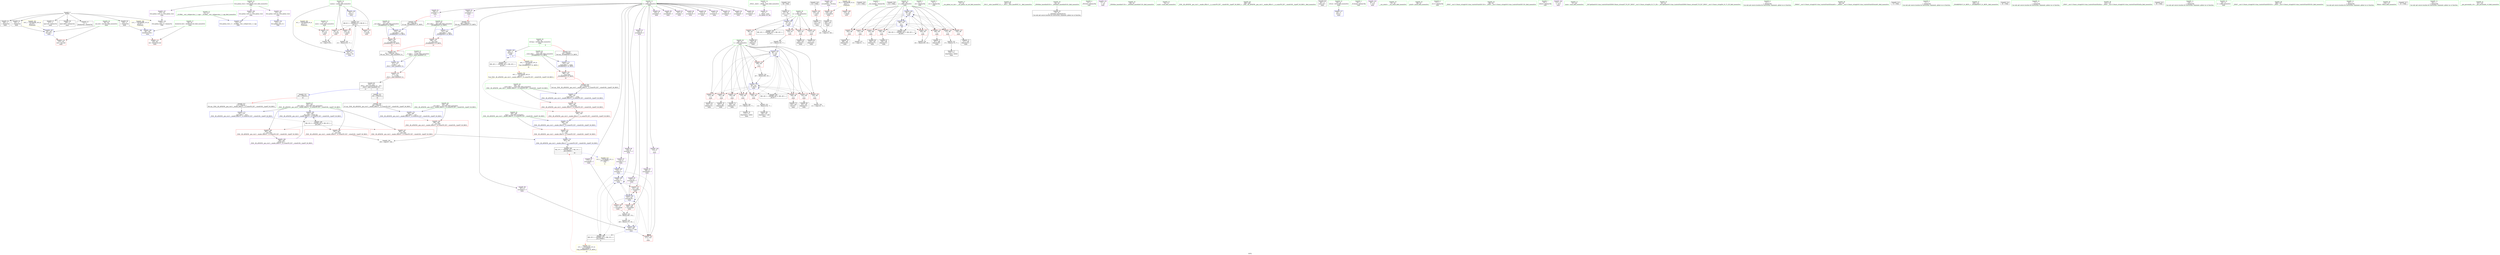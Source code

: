 digraph "SVFG" {
	label="SVFG";

	Node0x560bb37dbea0 [shape=record,color=grey,label="{NodeID: 0\nNullPtr}"];
	Node0x560bb37dbea0 -> Node0x560bb37f82d0[style=solid];
	Node0x560bb37dbea0 -> Node0x560bb37f83d0[style=solid];
	Node0x560bb37dbea0 -> Node0x560bb37f84a0[style=solid];
	Node0x560bb37dbea0 -> Node0x560bb37f8570[style=solid];
	Node0x560bb37dbea0 -> Node0x560bb37f8640[style=solid];
	Node0x560bb37dbea0 -> Node0x560bb37f8710[style=solid];
	Node0x560bb37dbea0 -> Node0x560bb37fe7f0[style=solid];
	Node0x560bb3812b30 [shape=record,color=yellow,style=double,label="{NodeID: 263\n6V_1 = ENCHI(MR_6V_0)\npts\{53 \}\nFun[main]}"];
	Node0x560bb3812b30 -> Node0x560bb37f7a60[style=dashed];
	Node0x560bb37ffba0 [shape=record,color=blue,label="{NodeID: 180\n282\<--306\n__first.addr\<--incdec.ptr\n_ZSt8__fill_aIPiiEN9__gnu_cxx11__enable_ifIXsr11__is_scalarIT0_EE7__valueEvE6__typeET_S6_RKS3_\n}"];
	Node0x560bb37ffba0 -> Node0x560bb380df90[style=dashed];
	Node0x560bb37f6f40 [shape=record,color=purple,label="{NodeID: 97\n177\<--8\narrayidx46\<--f\nmain\n}"];
	Node0x560bb37f6f40 -> Node0x560bb37fdb60[style=solid];
	Node0x560bb37f4f10 [shape=record,color=green,label="{NodeID: 14\n4\<--6\n_ZStL8__ioinit\<--_ZStL8__ioinit_field_insensitive\nGlob }"];
	Node0x560bb37f4f10 -> Node0x560bb37f99f0[style=solid];
	Node0x560bb37f7b30 [shape=record,color=red,label="{NodeID: 111\n79\<--54\n\<--caseno\nmain\n}"];
	Node0x560bb37f7b30 -> Node0x560bb3804800[style=solid];
	Node0x560bb37f5bf0 [shape=record,color=green,label="{NodeID: 28\n62\<--63\nn\<--n_field_insensitive\nmain\n}"];
	Node0x560bb37f5bf0 -> Node0x560bb37fc710[style=solid];
	Node0x560bb37f5bf0 -> Node0x560bb37fc7e0[style=solid];
	Node0x560bb37f5bf0 -> Node0x560bb37fc8b0[style=solid];
	Node0x560bb37f5bf0 -> Node0x560bb37fc980[style=solid];
	Node0x560bb37f5bf0 -> Node0x560bb37fea90[style=solid];
	Node0x560bb37fce60 [shape=record,color=red,label="{NodeID: 125\n163\<--66\n\<--i\nmain\n}"];
	Node0x560bb37fce60 -> Node0x560bb37f9440[style=solid];
	Node0x560bb37f6930 [shape=record,color=green,label="{NodeID: 42\n251\<--252\n__first.addr\<--__first.addr_field_insensitive\n_ZSt4fillIPiiEvT_S1_RKT0_\n}"];
	Node0x560bb37f6930 -> Node0x560bb37fdd00[style=solid];
	Node0x560bb37f6930 -> Node0x560bb37ff520[style=solid];
	Node0x560bb37fd9c0 [shape=record,color=red,label="{NodeID: 139\n159\<--158\n\<--arrayidx34\nmain\n}"];
	Node0x560bb37fd9c0 -> Node0x560bb37f9370[style=solid];
	Node0x560bb37f8570 [shape=record,color=black,label="{NodeID: 56\n193\<--3\n\<--dummyVal\nmain\n}"];
	Node0x560bb37f8570 -> Node0x560bb37ff1e0[style=solid];
	Node0x560bb38234b0 [shape=record,color=black,label="{NodeID: 319\n213 = PHI()\n}"];
	Node0x560bb3804200 [shape=record,color=grey,label="{NodeID: 236\n171 = Binary(170, 77, )\n}"];
	Node0x560bb3804200 -> Node0x560bb37f95e0[style=solid];
	Node0x560bb37fe520 [shape=record,color=red,label="{NodeID: 153\n315\<--312\n\<--__it.addr\n_ZSt12__niter_baseIPiET_S1_\n}"];
	Node0x560bb37fe520 -> Node0x560bb37f9920[style=solid];
	Node0x560bb37f9100 [shape=record,color=black,label="{NodeID: 70\n150\<--149\nconv29\<--\nmain\n}"];
	Node0x560bb37ff110 [shape=record,color=blue,label="{NodeID: 167\n58\<--191\nexn.slot\<--\nmain\n}"];
	Node0x560bb37ff110 -> Node0x560bb37f7da0[style=dashed];
	Node0x560bb37f9c60 [shape=record,color=purple,label="{NodeID: 84\n105\<--8\narrayidx6\<--f\nmain\n}"];
	Node0x560bb37f3b40 [shape=record,color=green,label="{NodeID: 1\n7\<--1\n__dso_handle\<--dummyObj\nGlob }"];
	Node0x560bb37ffc70 [shape=record,color=blue,label="{NodeID: 181\n312\<--311\n__it.addr\<--__it\n_ZSt12__niter_baseIPiET_S1_\n}"];
	Node0x560bb37ffc70 -> Node0x560bb37fe520[style=dashed];
	Node0x560bb37f7010 [shape=record,color=purple,label="{NodeID: 98\n184\<--8\narrayidx49\<--f\nmain\n}"];
	Node0x560bb37f5010 [shape=record,color=green,label="{NodeID: 15\n8\<--10\nf\<--f_field_insensitive\nGlob }"];
	Node0x560bb37f5010 -> Node0x560bb37f9ac0[style=solid];
	Node0x560bb37f5010 -> Node0x560bb37f9b90[style=solid];
	Node0x560bb37f5010 -> Node0x560bb37f9c60[style=solid];
	Node0x560bb37f5010 -> Node0x560bb37f9d30[style=solid];
	Node0x560bb37f5010 -> Node0x560bb37f9e00[style=solid];
	Node0x560bb37f5010 -> Node0x560bb37f9ed0[style=solid];
	Node0x560bb37f5010 -> Node0x560bb37f9fa0[style=solid];
	Node0x560bb37f5010 -> Node0x560bb37fa070[style=solid];
	Node0x560bb37f5010 -> Node0x560bb37fa140[style=solid];
	Node0x560bb37f5010 -> Node0x560bb37fa210[style=solid];
	Node0x560bb37f5010 -> Node0x560bb37fa2e0[style=solid];
	Node0x560bb37f5010 -> Node0x560bb37fa3b0[style=solid];
	Node0x560bb37f5010 -> Node0x560bb37fa480[style=solid];
	Node0x560bb37f5010 -> Node0x560bb37fa550[style=solid];
	Node0x560bb37f5010 -> Node0x560bb37f6e70[style=solid];
	Node0x560bb37f5010 -> Node0x560bb37f6f40[style=solid];
	Node0x560bb37f5010 -> Node0x560bb37f7010[style=solid];
	Node0x560bb37f5010 -> Node0x560bb37f70e0[style=solid];
	Node0x560bb37f5010 -> Node0x560bb37f71b0[style=solid];
	Node0x560bb38140c0 [shape=record,color=yellow,style=double,label="{NodeID: 278\n16V_1 = ENCHI(MR_16V_0)\npts\{65 \}\nFun[_ZSt8__fill_aIPiiEN9__gnu_cxx11__enable_ifIXsr11__is_scalarIT0_EE7__valueEvE6__typeET_S6_RKS3_]}"];
	Node0x560bb38140c0 -> Node0x560bb37fe450[style=dashed];
	Node0x560bb37f7c00 [shape=record,color=red,label="{NodeID: 112\n83\<--54\n\<--caseno\nmain\n}"];
	Node0x560bb37f5cc0 [shape=record,color=green,label="{NodeID: 29\n64\<--65\nref.tmp\<--ref.tmp_field_insensitive\nmain\n|{|<s1>8}}"];
	Node0x560bb37f5cc0 -> Node0x560bb37feb60[style=solid];
	Node0x560bb37f5cc0:s1 -> Node0x560bb3823bc0[style=solid,color=red];
	Node0x560bb37fcf30 [shape=record,color=red,label="{NodeID: 126\n170\<--66\n\<--i\nmain\n}"];
	Node0x560bb37fcf30 -> Node0x560bb3804200[style=solid];
	Node0x560bb37f6a00 [shape=record,color=green,label="{NodeID: 43\n253\<--254\n__last.addr\<--__last.addr_field_insensitive\n_ZSt4fillIPiiEvT_S1_RKT0_\n}"];
	Node0x560bb37f6a00 -> Node0x560bb37fddd0[style=solid];
	Node0x560bb37f6a00 -> Node0x560bb37ff5f0[style=solid];
	Node0x560bb37fda90 [shape=record,color=red,label="{NodeID: 140\n169\<--168\n\<--arrayidx40\nmain\n}"];
	Node0x560bb37fda90 -> Node0x560bb3803c00[style=solid];
	Node0x560bb37f8640 [shape=record,color=black,label="{NodeID: 57\n227\<--3\nlpad.val\<--dummyVal\nmain\n}"];
	Node0x560bb3823580 [shape=record,color=black,label="{NodeID: 320\n215 = PHI()\n}"];
	Node0x560bb3804380 [shape=record,color=grey,label="{NodeID: 237\n132 = cmp(131, 71, )\n}"];
	Node0x560bb37fe5f0 [shape=record,color=blue,label="{NodeID: 154\n321\<--21\nllvm.global_ctors_0\<--\nGlob }"];
	Node0x560bb37f91d0 [shape=record,color=black,label="{NodeID: 71\n155\<--154\nconv32\<--\nmain\n}"];
	Node0x560bb37f91d0 -> Node0x560bb3804980[style=solid];
	Node0x560bb37ff1e0 [shape=record,color=blue,label="{NodeID: 168\n60\<--193\nehselector.slot\<--\nmain\n}"];
	Node0x560bb37ff1e0 -> Node0x560bb37fc640[style=dashed];
	Node0x560bb37f9d30 [shape=record,color=purple,label="{NodeID: 85\n106\<--8\narrayidx7\<--f\nmain\n|{<s0>8}}"];
	Node0x560bb37f9d30:s0 -> Node0x560bb3823a80[style=solid,color=red];
	Node0x560bb37f3e40 [shape=record,color=green,label="{NodeID: 2\n11\<--1\n.str\<--dummyObj\nGlob }"];
	Node0x560bb3813500 [shape=record,color=yellow,style=double,label="{NodeID: 265\n10V_1 = ENCHI(MR_10V_0)\npts\{59 \}\nFun[main]}"];
	Node0x560bb3813500 -> Node0x560bb37ff110[style=dashed];
	Node0x560bb37f70e0 [shape=record,color=purple,label="{NodeID: 99\n187\<--8\narrayidx51\<--f\nmain\n}"];
	Node0x560bb37f70e0 -> Node0x560bb37ff040[style=solid];
	Node0x560bb37f5110 [shape=record,color=green,label="{NodeID: 16\n20\<--24\nllvm.global_ctors\<--llvm.global_ctors_field_insensitive\nGlob }"];
	Node0x560bb37f5110 -> Node0x560bb37f75c0[style=solid];
	Node0x560bb37f5110 -> Node0x560bb37f76c0[style=solid];
	Node0x560bb37f5110 -> Node0x560bb37f77c0[style=solid];
	Node0x560bb37f7cd0 [shape=record,color=red,label="{NodeID: 113\n220\<--54\n\<--caseno\nmain\n}"];
	Node0x560bb37f7cd0 -> Node0x560bb3803900[style=solid];
	Node0x560bb37f5d90 [shape=record,color=green,label="{NodeID: 30\n66\<--67\ni\<--i_field_insensitive\nmain\n}"];
	Node0x560bb37f5d90 -> Node0x560bb37fca50[style=solid];
	Node0x560bb37f5d90 -> Node0x560bb37fcb20[style=solid];
	Node0x560bb37f5d90 -> Node0x560bb37fcbf0[style=solid];
	Node0x560bb37f5d90 -> Node0x560bb37fccc0[style=solid];
	Node0x560bb37f5d90 -> Node0x560bb37fcd90[style=solid];
	Node0x560bb37f5d90 -> Node0x560bb37fce60[style=solid];
	Node0x560bb37f5d90 -> Node0x560bb37fcf30[style=solid];
	Node0x560bb37f5d90 -> Node0x560bb37fd000[style=solid];
	Node0x560bb37f5d90 -> Node0x560bb37fd0d0[style=solid];
	Node0x560bb37f5d90 -> Node0x560bb37fed00[style=solid];
	Node0x560bb37f5d90 -> Node0x560bb37ff380[style=solid];
	Node0x560bb37fd000 [shape=record,color=red,label="{NodeID: 127\n182\<--66\n\<--i\nmain\n}"];
	Node0x560bb37fd000 -> Node0x560bb37f9780[style=solid];
	Node0x560bb37f6ad0 [shape=record,color=green,label="{NodeID: 44\n255\<--256\n__value.addr\<--__value.addr_field_insensitive\n_ZSt4fillIPiiEvT_S1_RKT0_\n}"];
	Node0x560bb37f6ad0 -> Node0x560bb37fdea0[style=solid];
	Node0x560bb37f6ad0 -> Node0x560bb37ff6c0[style=solid];
	Node0x560bb37fdb60 [shape=record,color=red,label="{NodeID: 141\n178\<--177\n\<--arrayidx46\nmain\n}"];
	Node0x560bb37fdb60 -> Node0x560bb3803c00[style=solid];
	Node0x560bb37f8710 [shape=record,color=black,label="{NodeID: 58\n228\<--3\nlpad.val61\<--dummyVal\nmain\n}"];
	Node0x560bb3823650 [shape=record,color=black,label="{NodeID: 321\n261 = PHI(310, )\n|{<s0>16}}"];
	Node0x560bb3823650:s0 -> Node0x560bb3823f10[style=solid,color=red];
	Node0x560bb3804500 [shape=record,color=grey,label="{NodeID: 238\n121 = cmp(120, 71, )\n}"];
	Node0x560bb37fe6f0 [shape=record,color=blue,label="{NodeID: 155\n322\<--22\nllvm.global_ctors_1\<--_GLOBAL__sub_I_elhipercubo_2_1.cpp\nGlob }"];
	Node0x560bb37f92a0 [shape=record,color=black,label="{NodeID: 72\n157\<--156\nidxprom33\<--\nmain\n}"];
	Node0x560bb37ff2b0 [shape=record,color=blue,label="{NodeID: 169\n68\<--201\nj\<--dec\nmain\n}"];
	Node0x560bb37ff2b0 -> Node0x560bb37fd1a0[style=dashed];
	Node0x560bb37ff2b0 -> Node0x560bb37fd270[style=dashed];
	Node0x560bb37ff2b0 -> Node0x560bb37fd340[style=dashed];
	Node0x560bb37ff2b0 -> Node0x560bb37fd410[style=dashed];
	Node0x560bb37ff2b0 -> Node0x560bb37fd4e0[style=dashed];
	Node0x560bb37ff2b0 -> Node0x560bb37fd5b0[style=dashed];
	Node0x560bb37ff2b0 -> Node0x560bb37fd680[style=dashed];
	Node0x560bb37ff2b0 -> Node0x560bb37fd750[style=dashed];
	Node0x560bb37ff2b0 -> Node0x560bb37feea0[style=dashed];
	Node0x560bb37ff2b0 -> Node0x560bb37ff2b0[style=dashed];
	Node0x560bb37ff2b0 -> Node0x560bb3811690[style=dashed];
	Node0x560bb37f9e00 [shape=record,color=purple,label="{NodeID: 86\n113\<--8\narrayidx10\<--f\nmain\n}"];
	Node0x560bb37f3ed0 [shape=record,color=green,label="{NodeID: 3\n13\<--1\n.str.1\<--dummyObj\nGlob }"];
	Node0x560bb38135e0 [shape=record,color=yellow,style=double,label="{NodeID: 266\n12V_1 = ENCHI(MR_12V_0)\npts\{61 \}\nFun[main]}"];
	Node0x560bb38135e0 -> Node0x560bb37ff1e0[style=dashed];
	Node0x560bb37f71b0 [shape=record,color=purple,label="{NodeID: 100\n210\<--8\n\<--f\nmain\n}"];
	Node0x560bb37f71b0 -> Node0x560bb37fdc30[style=solid];
	Node0x560bb37f5210 [shape=record,color=green,label="{NodeID: 17\n25\<--26\n__cxx_global_var_init\<--__cxx_global_var_init_field_insensitive\n}"];
	Node0x560bb37f7da0 [shape=record,color=red,label="{NodeID: 114\n225\<--58\nexn\<--exn.slot\nmain\n}"];
	Node0x560bb37f5e60 [shape=record,color=green,label="{NodeID: 31\n68\<--69\nj\<--j_field_insensitive\nmain\n}"];
	Node0x560bb37f5e60 -> Node0x560bb37fd1a0[style=solid];
	Node0x560bb37f5e60 -> Node0x560bb37fd270[style=solid];
	Node0x560bb37f5e60 -> Node0x560bb37fd340[style=solid];
	Node0x560bb37f5e60 -> Node0x560bb37fd410[style=solid];
	Node0x560bb37f5e60 -> Node0x560bb37fd4e0[style=solid];
	Node0x560bb37f5e60 -> Node0x560bb37fd5b0[style=solid];
	Node0x560bb37f5e60 -> Node0x560bb37fd680[style=solid];
	Node0x560bb37f5e60 -> Node0x560bb37fd750[style=solid];
	Node0x560bb37f5e60 -> Node0x560bb37feea0[style=solid];
	Node0x560bb37f5e60 -> Node0x560bb37ff2b0[style=solid];
	Node0x560bb37fd0d0 [shape=record,color=red,label="{NodeID: 128\n206\<--66\n\<--i\nmain\n}"];
	Node0x560bb37fd0d0 -> Node0x560bb3803600[style=solid];
	Node0x560bb37f6ba0 [shape=record,color=green,label="{NodeID: 45\n262\<--263\n_ZSt12__niter_baseIPiET_S1_\<--_ZSt12__niter_baseIPiET_S1__field_insensitive\n}"];
	Node0x560bb37fdc30 [shape=record,color=red,label="{NodeID: 142\n211\<--210\n\<--\nmain\n}"];
	Node0x560bb37f87e0 [shape=record,color=black,label="{NodeID: 59\n33\<--34\n\<--_ZNSt8ios_base4InitD1Ev\nCan only get source location for instruction, argument, global var or function.}"];
	Node0x560bb3823840 [shape=record,color=black,label="{NodeID: 322\n265 = PHI(310, )\n|{<s0>16}}"];
	Node0x560bb3823840:s0 -> Node0x560bb3824020[style=solid,color=red];
	Node0x560bb3804680 [shape=record,color=grey,label="{NodeID: 239\n299 = cmp(297, 298, )\n}"];
	Node0x560bb37fe7f0 [shape=record,color=blue, style = dotted,label="{NodeID: 156\n323\<--3\nllvm.global_ctors_2\<--dummyVal\nGlob }"];
	Node0x560bb37f9370 [shape=record,color=black,label="{NodeID: 73\n160\<--159\nconv35\<--\nmain\n}"];
	Node0x560bb37f9370 -> Node0x560bb3804980[style=solid];
	Node0x560bb37ff380 [shape=record,color=blue,label="{NodeID: 170\n66\<--207\ni\<--dec53\nmain\n}"];
	Node0x560bb37ff380 -> Node0x560bb37fca50[style=dashed];
	Node0x560bb37ff380 -> Node0x560bb37fcb20[style=dashed];
	Node0x560bb37ff380 -> Node0x560bb37fcbf0[style=dashed];
	Node0x560bb37ff380 -> Node0x560bb37fccc0[style=dashed];
	Node0x560bb37ff380 -> Node0x560bb37fcd90[style=dashed];
	Node0x560bb37ff380 -> Node0x560bb37fce60[style=dashed];
	Node0x560bb37ff380 -> Node0x560bb37fcf30[style=dashed];
	Node0x560bb37ff380 -> Node0x560bb37fd000[style=dashed];
	Node0x560bb37ff380 -> Node0x560bb37fd0d0[style=dashed];
	Node0x560bb37ff380 -> Node0x560bb37ff380[style=dashed];
	Node0x560bb37ff380 -> Node0x560bb3811190[style=dashed];
	Node0x560bb37f9ed0 [shape=record,color=purple,label="{NodeID: 87\n114\<--8\narrayidx11\<--f\nmain\n}"];
	Node0x560bb37f9ed0 -> Node0x560bb37fec30[style=solid];
	Node0x560bb37f4020 [shape=record,color=green,label="{NodeID: 4\n15\<--1\n_ZSt3cin\<--dummyObj\nGlob }"];
	Node0x560bb37f7280 [shape=record,color=purple,label="{NodeID: 101\n72\<--11\n\<--.str\nmain\n}"];
	Node0x560bb37f5310 [shape=record,color=green,label="{NodeID: 18\n29\<--30\n_ZNSt8ios_base4InitC1Ev\<--_ZNSt8ios_base4InitC1Ev_field_insensitive\n}"];
	Node0x560bb37fc640 [shape=record,color=red,label="{NodeID: 115\n226\<--60\nsel\<--ehselector.slot\nmain\n}"];
	Node0x560bb37f5f30 [shape=record,color=green,label="{NodeID: 32\n74\<--75\nscanf\<--scanf_field_insensitive\n}"];
	Node0x560bb37fd1a0 [shape=record,color=red,label="{NodeID: 129\n131\<--68\n\<--j\nmain\n}"];
	Node0x560bb37fd1a0 -> Node0x560bb3804380[style=solid];
	Node0x560bb37f6ca0 [shape=record,color=green,label="{NodeID: 46\n268\<--269\n_ZSt8__fill_aIPiiEN9__gnu_cxx11__enable_ifIXsr11__is_scalarIT0_EE7__valueEvE6__typeET_S6_RKS3_\<--_ZSt8__fill_aIPiiEN9__gnu_cxx11__enable_ifIXsr11__is_scalarIT0_EE7__valueEvE6__typeET_S6_RKS3__field_insensitive\n}"];
	Node0x560bb37fdd00 [shape=record,color=red,label="{NodeID: 143\n260\<--251\n\<--__first.addr\n_ZSt4fillIPiiEvT_S1_RKT0_\n|{<s0>14}}"];
	Node0x560bb37fdd00:s0 -> Node0x560bb3823d00[style=solid,color=red];
	Node0x560bb37f88e0 [shape=record,color=black,label="{NodeID: 60\n49\<--71\nmain_ret\<--\nmain\n}"];
	Node0x560bb3823940 [shape=record,color=black,label="{NodeID: 323\n248 = PHI(102, )\n0th arg _ZSt4fillIPiiEvT_S1_RKT0_ }"];
	Node0x560bb3823940 -> Node0x560bb37ff520[style=solid];
	Node0x560bb3804800 [shape=record,color=grey,label="{NodeID: 240\n81 = cmp(79, 80, )\n}"];
	Node0x560bb37fe8f0 [shape=record,color=blue,label="{NodeID: 157\n50\<--71\nretval\<--\nmain\n}"];
	Node0x560bb37f9440 [shape=record,color=black,label="{NodeID: 74\n164\<--163\nidxprom37\<--\nmain\n}"];
	Node0x560bb37ff450 [shape=record,color=blue,label="{NodeID: 171\n54\<--221\ncaseno\<--inc\nmain\n}"];
	Node0x560bb37ff450 -> Node0x560bb3810290[style=dashed];
	Node0x560bb37f9fa0 [shape=record,color=purple,label="{NodeID: 88\n125\<--8\narrayidx16\<--f\nmain\n}"];
	Node0x560bb37f40b0 [shape=record,color=green,label="{NodeID: 5\n16\<--1\n_ZL3msg\<--dummyObj\nGlob }"];
	Node0x560bb37f7350 [shape=record,color=purple,label="{NodeID: 102\n84\<--13\n\<--.str.1\nmain\n}"];
	Node0x560bb37f5410 [shape=record,color=green,label="{NodeID: 19\n35\<--36\n__cxa_atexit\<--__cxa_atexit_field_insensitive\n}"];
	Node0x560bb37fc710 [shape=record,color=red,label="{NodeID: 116\n99\<--62\n\<--n\nmain\n}"];
	Node0x560bb37fc710 -> Node0x560bb37f8a80[style=solid];
	Node0x560bb37f6030 [shape=record,color=green,label="{NodeID: 33\n86\<--87\nprintf\<--printf_field_insensitive\n}"];
	Node0x560bb37fd270 [shape=record,color=red,label="{NodeID: 130\n138\<--68\n\<--j\nmain\n}"];
	Node0x560bb37fd270 -> Node0x560bb37f8e90[style=solid];
	Node0x560bb37f6da0 [shape=record,color=green,label="{NodeID: 47\n282\<--283\n__first.addr\<--__first.addr_field_insensitive\n_ZSt8__fill_aIPiiEN9__gnu_cxx11__enable_ifIXsr11__is_scalarIT0_EE7__valueEvE6__typeET_S6_RKS3_\n}"];
	Node0x560bb37f6da0 -> Node0x560bb37fdf70[style=solid];
	Node0x560bb37f6da0 -> Node0x560bb37fe040[style=solid];
	Node0x560bb37f6da0 -> Node0x560bb37fe110[style=solid];
	Node0x560bb37f6da0 -> Node0x560bb37ff790[style=solid];
	Node0x560bb37f6da0 -> Node0x560bb37ffba0[style=solid];
	Node0x560bb37fddd0 [shape=record,color=red,label="{NodeID: 144\n264\<--253\n\<--__last.addr\n_ZSt4fillIPiiEvT_S1_RKT0_\n|{<s0>15}}"];
	Node0x560bb37fddd0:s0 -> Node0x560bb3823d00[style=solid,color=red];
	Node0x560bb37f89b0 [shape=record,color=black,label="{NodeID: 61\n97\<--94\nconv\<--call3\nmain\n}"];
	Node0x560bb37f89b0 -> Node0x560bb37fea90[style=solid];
	Node0x560bb3823a80 [shape=record,color=black,label="{NodeID: 324\n249 = PHI(106, )\n1st arg _ZSt4fillIPiiEvT_S1_RKT0_ }"];
	Node0x560bb3823a80 -> Node0x560bb37ff5f0[style=solid];
	Node0x560bb3804980 [shape=record,color=grey,label="{NodeID: 241\n161 = cmp(155, 160, )\n}"];
	Node0x560bb37fe9c0 [shape=record,color=blue,label="{NodeID: 158\n54\<--77\ncaseno\<--\nmain\n}"];
	Node0x560bb37fe9c0 -> Node0x560bb3810290[style=dashed];
	Node0x560bb37f9510 [shape=record,color=black,label="{NodeID: 75\n167\<--166\nidxprom39\<--\nmain\n}"];
	Node0x560bb3810290 [shape=record,color=black,label="{NodeID: 255\nMR_8V_3 = PHI(MR_8V_4, MR_8V_2, )\npts\{55 \}\n}"];
	Node0x560bb3810290 -> Node0x560bb37f7b30[style=dashed];
	Node0x560bb3810290 -> Node0x560bb37f7c00[style=dashed];
	Node0x560bb3810290 -> Node0x560bb37f7cd0[style=dashed];
	Node0x560bb3810290 -> Node0x560bb37ff450[style=dashed];
	Node0x560bb37ff520 [shape=record,color=blue,label="{NodeID: 172\n251\<--248\n__first.addr\<--__first\n_ZSt4fillIPiiEvT_S1_RKT0_\n}"];
	Node0x560bb37ff520 -> Node0x560bb37fdd00[style=dashed];
	Node0x560bb37fa070 [shape=record,color=purple,label="{NodeID: 89\n126\<--8\narrayidx17\<--f\nmain\n}"];
	Node0x560bb37fa070 -> Node0x560bb37fedd0[style=solid];
	Node0x560bb37f4910 [shape=record,color=green,label="{NodeID: 6\n17\<--1\n.str.2\<--dummyObj\nGlob }"];
	Node0x560bb37f7420 [shape=record,color=purple,label="{NodeID: 103\n158\<--16\narrayidx34\<--_ZL3msg\nmain\n}"];
	Node0x560bb37f7420 -> Node0x560bb37fd9c0[style=solid];
	Node0x560bb37f5510 [shape=record,color=green,label="{NodeID: 20\n34\<--40\n_ZNSt8ios_base4InitD1Ev\<--_ZNSt8ios_base4InitD1Ev_field_insensitive\n}"];
	Node0x560bb37f5510 -> Node0x560bb37f87e0[style=solid];
	Node0x560bb37fc7e0 [shape=record,color=red,label="{NodeID: 117\n103\<--62\n\<--n\nmain\n}"];
	Node0x560bb37fc7e0 -> Node0x560bb37f8b50[style=solid];
	Node0x560bb37f6130 [shape=record,color=green,label="{NodeID: 34\n89\<--90\n_ZNSt7__cxx1112basic_stringIcSt11char_traitsIcESaIcEEC1Ev\<--_ZNSt7__cxx1112basic_stringIcSt11char_traitsIcESaIcEEC1Ev_field_insensitive\n}"];
	Node0x560bb37fd340 [shape=record,color=red,label="{NodeID: 131\n145\<--68\n\<--j\nmain\n}"];
	Node0x560bb37fd340 -> Node0x560bb37f9030[style=solid];
	Node0x560bb37f7e90 [shape=record,color=green,label="{NodeID: 48\n284\<--285\n__last.addr\<--__last.addr_field_insensitive\n_ZSt8__fill_aIPiiEN9__gnu_cxx11__enable_ifIXsr11__is_scalarIT0_EE7__valueEvE6__typeET_S6_RKS3_\n}"];
	Node0x560bb37f7e90 -> Node0x560bb37fe1e0[style=solid];
	Node0x560bb37f7e90 -> Node0x560bb37ff860[style=solid];
	Node0x560bb3803600 [shape=record,color=grey,label="{NodeID: 228\n207 = Binary(206, 202, )\n}"];
	Node0x560bb3803600 -> Node0x560bb37ff380[style=solid];
	Node0x560bb37fdea0 [shape=record,color=red,label="{NodeID: 145\n266\<--255\n\<--__value.addr\n_ZSt4fillIPiiEvT_S1_RKT0_\n|{<s0>16}}"];
	Node0x560bb37fdea0:s0 -> Node0x560bb3824130[style=solid,color=red];
	Node0x560bb37f8a80 [shape=record,color=black,label="{NodeID: 62\n100\<--99\nidxprom\<--\nmain\n}"];
	Node0x560bb3823bc0 [shape=record,color=black,label="{NodeID: 325\n250 = PHI(64, )\n2nd arg _ZSt4fillIPiiEvT_S1_RKT0_ }"];
	Node0x560bb3823bc0 -> Node0x560bb37ff6c0[style=solid];
	Node0x560bb37fea90 [shape=record,color=blue,label="{NodeID: 159\n62\<--97\nn\<--conv\nmain\n}"];
	Node0x560bb37fea90 -> Node0x560bb37fc710[style=dashed];
	Node0x560bb37fea90 -> Node0x560bb37fc7e0[style=dashed];
	Node0x560bb37fea90 -> Node0x560bb37fc8b0[style=dashed];
	Node0x560bb37fea90 -> Node0x560bb37fc980[style=dashed];
	Node0x560bb37fea90 -> Node0x560bb3810790[style=dashed];
	Node0x560bb37f95e0 [shape=record,color=black,label="{NodeID: 76\n172\<--171\nidxprom42\<--add41\nmain\n}"];
	Node0x560bb3810790 [shape=record,color=black,label="{NodeID: 256\nMR_14V_2 = PHI(MR_14V_3, MR_14V_1, )\npts\{63 \}\n}"];
	Node0x560bb3810790 -> Node0x560bb37fea90[style=dashed];
	Node0x560bb37ff5f0 [shape=record,color=blue,label="{NodeID: 173\n253\<--249\n__last.addr\<--__last\n_ZSt4fillIPiiEvT_S1_RKT0_\n}"];
	Node0x560bb37ff5f0 -> Node0x560bb37fddd0[style=dashed];
	Node0x560bb37fa140 [shape=record,color=purple,label="{NodeID: 90\n137\<--8\narrayidx22\<--f\nmain\n}"];
	Node0x560bb37f49a0 [shape=record,color=green,label="{NodeID: 7\n19\<--1\nstdout\<--dummyObj\nGlob }"];
	Node0x560bb37f74f0 [shape=record,color=purple,label="{NodeID: 104\n212\<--17\n\<--.str.2\nmain\n}"];
	Node0x560bb37f5610 [shape=record,color=green,label="{NodeID: 21\n47\<--48\nmain\<--main_field_insensitive\n}"];
	Node0x560bb37fc8b0 [shape=record,color=red,label="{NodeID: 118\n111\<--62\n\<--n\nmain\n}"];
	Node0x560bb37fc8b0 -> Node0x560bb37f8c20[style=solid];
	Node0x560bb37f6230 [shape=record,color=green,label="{NodeID: 35\n92\<--93\n_ZSt7getlineIcSt11char_traitsIcESaIcEERSt13basic_istreamIT_T0_ES7_RNSt7__cxx1112basic_stringIS4_S5_T1_EE\<--_ZSt7getlineIcSt11char_traitsIcESaIcEERSt13basic_istreamIT_T0_ES7_RNSt7__cxx1112basic_stringIS4_S5_T1_EE_field_insensitive\n}"];
	Node0x560bb37fd410 [shape=record,color=red,label="{NodeID: 132\n156\<--68\n\<--j\nmain\n}"];
	Node0x560bb37fd410 -> Node0x560bb37f92a0[style=solid];
	Node0x560bb37f7f60 [shape=record,color=green,label="{NodeID: 49\n286\<--287\n__value.addr\<--__value.addr_field_insensitive\n_ZSt8__fill_aIPiiEN9__gnu_cxx11__enable_ifIXsr11__is_scalarIT0_EE7__valueEvE6__typeET_S6_RKS3_\n}"];
	Node0x560bb37f7f60 -> Node0x560bb37fe2b0[style=solid];
	Node0x560bb37f7f60 -> Node0x560bb37ff930[style=solid];
	Node0x560bb3816b00 [shape=record,color=yellow,style=double,label="{NodeID: 312\n22V_2 = CSCHI(MR_22V_1)\npts\{100000 \}\nCS[]|{<s0>8}}"];
	Node0x560bb3816b00:s0 -> Node0x560bb37fec30[style=dashed,color=blue];
	Node0x560bb3803780 [shape=record,color=grey,label="{NodeID: 229\n201 = Binary(200, 202, )\n}"];
	Node0x560bb3803780 -> Node0x560bb37ff2b0[style=solid];
	Node0x560bb37fdf70 [shape=record,color=red,label="{NodeID: 146\n297\<--282\n\<--__first.addr\n_ZSt8__fill_aIPiiEN9__gnu_cxx11__enable_ifIXsr11__is_scalarIT0_EE7__valueEvE6__typeET_S6_RKS3_\n}"];
	Node0x560bb37fdf70 -> Node0x560bb3804680[style=solid];
	Node0x560bb37f8b50 [shape=record,color=black,label="{NodeID: 63\n104\<--103\nidxprom5\<--\nmain\n}"];
	Node0x560bb3823d00 [shape=record,color=black,label="{NodeID: 326\n311 = PHI(260, 264, )\n0th arg _ZSt12__niter_baseIPiET_S1_ }"];
	Node0x560bb3823d00 -> Node0x560bb37ffc70[style=solid];
	Node0x560bb37feb60 [shape=record,color=blue,label="{NodeID: 160\n64\<--71\nref.tmp\<--\nmain\n|{|<s1>8}}"];
	Node0x560bb37feb60 -> Node0x560bb3810c90[style=dashed];
	Node0x560bb37feb60:s1 -> Node0x560bb3813ed0[style=dashed,color=red];
	Node0x560bb37f96b0 [shape=record,color=black,label="{NodeID: 77\n176\<--175\nidxprom45\<--add44\nmain\n}"];
	Node0x560bb3810c90 [shape=record,color=black,label="{NodeID: 257\nMR_16V_2 = PHI(MR_16V_3, MR_16V_1, )\npts\{65 \}\n}"];
	Node0x560bb3810c90 -> Node0x560bb37feb60[style=dashed];
	Node0x560bb37ff6c0 [shape=record,color=blue,label="{NodeID: 174\n255\<--250\n__value.addr\<--__value\n_ZSt4fillIPiiEvT_S1_RKT0_\n}"];
	Node0x560bb37ff6c0 -> Node0x560bb37fdea0[style=dashed];
	Node0x560bb37fa210 [shape=record,color=purple,label="{NodeID: 91\n140\<--8\narrayidx24\<--f\nmain\n}"];
	Node0x560bb37fa210 -> Node0x560bb37fd820[style=solid];
	Node0x560bb37f4a30 [shape=record,color=green,label="{NodeID: 8\n21\<--1\n\<--dummyObj\nCan only get source location for instruction, argument, global var or function.}"];
	Node0x560bb37f75c0 [shape=record,color=purple,label="{NodeID: 105\n321\<--20\nllvm.global_ctors_0\<--llvm.global_ctors\nGlob }"];
	Node0x560bb37f75c0 -> Node0x560bb37fe5f0[style=solid];
	Node0x560bb37f5710 [shape=record,color=green,label="{NodeID: 22\n50\<--51\nretval\<--retval_field_insensitive\nmain\n}"];
	Node0x560bb37f5710 -> Node0x560bb37fe8f0[style=solid];
	Node0x560bb37fc980 [shape=record,color=red,label="{NodeID: 119\n116\<--62\n\<--n\nmain\n}"];
	Node0x560bb37fc980 -> Node0x560bb3803d80[style=solid];
	Node0x560bb37f6330 [shape=record,color=green,label="{NodeID: 36\n95\<--96\n_ZNKSt7__cxx1112basic_stringIcSt11char_traitsIcESaIcEE4sizeEv\<--_ZNKSt7__cxx1112basic_stringIcSt11char_traitsIcESaIcEE4sizeEv_field_insensitive\n}"];
	Node0x560bb37fd4e0 [shape=record,color=red,label="{NodeID: 133\n166\<--68\n\<--j\nmain\n}"];
	Node0x560bb37fd4e0 -> Node0x560bb37f9510[style=solid];
	Node0x560bb37f8030 [shape=record,color=green,label="{NodeID: 50\n288\<--289\n__tmp\<--__tmp_field_insensitive\n_ZSt8__fill_aIPiiEN9__gnu_cxx11__enable_ifIXsr11__is_scalarIT0_EE7__valueEvE6__typeET_S6_RKS3_\n}"];
	Node0x560bb37f8030 -> Node0x560bb37fe380[style=solid];
	Node0x560bb37f8030 -> Node0x560bb37ffa00[style=solid];
	Node0x560bb3821890 [shape=record,color=black,label="{NodeID: 313\n73 = PHI()\n}"];
	Node0x560bb3803900 [shape=record,color=grey,label="{NodeID: 230\n221 = Binary(220, 77, )\n}"];
	Node0x560bb3803900 -> Node0x560bb37ff450[style=solid];
	Node0x560bb37fe040 [shape=record,color=red,label="{NodeID: 147\n302\<--282\n\<--__first.addr\n_ZSt8__fill_aIPiiEN9__gnu_cxx11__enable_ifIXsr11__is_scalarIT0_EE7__valueEvE6__typeET_S6_RKS3_\n}"];
	Node0x560bb37fe040 -> Node0x560bb37ffad0[style=solid];
	Node0x560bb37f8c20 [shape=record,color=black,label="{NodeID: 64\n112\<--111\nidxprom9\<--\nmain\n}"];
	Node0x560bb3823f10 [shape=record,color=black,label="{NodeID: 327\n279 = PHI(261, )\n0th arg _ZSt8__fill_aIPiiEN9__gnu_cxx11__enable_ifIXsr11__is_scalarIT0_EE7__valueEvE6__typeET_S6_RKS3_ }"];
	Node0x560bb3823f10 -> Node0x560bb37ff790[style=solid];
	Node0x560bb37fec30 [shape=record,color=blue,label="{NodeID: 161\n114\<--77\narrayidx11\<--\nmain\n}"];
	Node0x560bb37fec30 -> Node0x560bb37fdc30[style=dashed];
	Node0x560bb37fec30 -> Node0x560bb37fedd0[style=dashed];
	Node0x560bb37fec30 -> Node0x560bb3811b90[style=dashed];
	Node0x560bb37f9780 [shape=record,color=black,label="{NodeID: 78\n183\<--182\nidxprom48\<--\nmain\n}"];
	Node0x560bb3811190 [shape=record,color=black,label="{NodeID: 258\nMR_18V_2 = PHI(MR_18V_4, MR_18V_1, )\npts\{67 \}\n}"];
	Node0x560bb3811190 -> Node0x560bb37fed00[style=dashed];
	Node0x560bb37ff790 [shape=record,color=blue,label="{NodeID: 175\n282\<--279\n__first.addr\<--__first\n_ZSt8__fill_aIPiiEN9__gnu_cxx11__enable_ifIXsr11__is_scalarIT0_EE7__valueEvE6__typeET_S6_RKS3_\n}"];
	Node0x560bb37ff790 -> Node0x560bb380df90[style=dashed];
	Node0x560bb37fa2e0 [shape=record,color=purple,label="{NodeID: 92\n144\<--8\narrayidx26\<--f\nmain\n}"];
	Node0x560bb37f4ac0 [shape=record,color=green,label="{NodeID: 9\n71\<--1\n\<--dummyObj\nCan only get source location for instruction, argument, global var or function.}"];
	Node0x560bb37f76c0 [shape=record,color=purple,label="{NodeID: 106\n322\<--20\nllvm.global_ctors_1\<--llvm.global_ctors\nGlob }"];
	Node0x560bb37f76c0 -> Node0x560bb37fe6f0[style=solid];
	Node0x560bb37f57e0 [shape=record,color=green,label="{NodeID: 23\n52\<--53\ncases\<--cases_field_insensitive\nmain\n}"];
	Node0x560bb37f57e0 -> Node0x560bb37f7a60[style=solid];
	Node0x560bb37fca50 [shape=record,color=red,label="{NodeID: 120\n120\<--66\n\<--i\nmain\n}"];
	Node0x560bb37fca50 -> Node0x560bb3804500[style=solid];
	Node0x560bb37f6430 [shape=record,color=green,label="{NodeID: 37\n109\<--110\n_ZSt4fillIPiiEvT_S1_RKT0_\<--_ZSt4fillIPiiEvT_S1_RKT0__field_insensitive\n}"];
	Node0x560bb37fd5b0 [shape=record,color=red,label="{NodeID: 134\n174\<--68\n\<--j\nmain\n}"];
	Node0x560bb37fd5b0 -> Node0x560bb3803a80[style=solid];
	Node0x560bb37f8100 [shape=record,color=green,label="{NodeID: 51\n312\<--313\n__it.addr\<--__it.addr_field_insensitive\n_ZSt12__niter_baseIPiET_S1_\n}"];
	Node0x560bb37f8100 -> Node0x560bb37fe520[style=solid];
	Node0x560bb37f8100 -> Node0x560bb37ffc70[style=solid];
	Node0x560bb3820c80 [shape=record,color=black,label="{NodeID: 314\n91 = PHI()\n}"];
	Node0x560bb3803a80 [shape=record,color=grey,label="{NodeID: 231\n175 = Binary(174, 77, )\n}"];
	Node0x560bb3803a80 -> Node0x560bb37f96b0[style=solid];
	Node0x560bb37fe110 [shape=record,color=red,label="{NodeID: 148\n305\<--282\n\<--__first.addr\n_ZSt8__fill_aIPiiEN9__gnu_cxx11__enable_ifIXsr11__is_scalarIT0_EE7__valueEvE6__typeET_S6_RKS3_\n}"];
	Node0x560bb37fe110 -> Node0x560bb37f78c0[style=solid];
	Node0x560bb37f8cf0 [shape=record,color=black,label="{NodeID: 65\n124\<--123\nidxprom15\<--\nmain\n}"];
	Node0x560bb3824020 [shape=record,color=black,label="{NodeID: 328\n280 = PHI(265, )\n1st arg _ZSt8__fill_aIPiiEN9__gnu_cxx11__enable_ifIXsr11__is_scalarIT0_EE7__valueEvE6__typeET_S6_RKS3_ }"];
	Node0x560bb3824020 -> Node0x560bb37ff860[style=solid];
	Node0x560bb37fed00 [shape=record,color=blue,label="{NodeID: 162\n66\<--117\ni\<--sub\nmain\n}"];
	Node0x560bb37fed00 -> Node0x560bb37fca50[style=dashed];
	Node0x560bb37fed00 -> Node0x560bb37fcb20[style=dashed];
	Node0x560bb37fed00 -> Node0x560bb37fcbf0[style=dashed];
	Node0x560bb37fed00 -> Node0x560bb37fccc0[style=dashed];
	Node0x560bb37fed00 -> Node0x560bb37fcd90[style=dashed];
	Node0x560bb37fed00 -> Node0x560bb37fce60[style=dashed];
	Node0x560bb37fed00 -> Node0x560bb37fcf30[style=dashed];
	Node0x560bb37fed00 -> Node0x560bb37fd000[style=dashed];
	Node0x560bb37fed00 -> Node0x560bb37fd0d0[style=dashed];
	Node0x560bb37fed00 -> Node0x560bb37ff380[style=dashed];
	Node0x560bb37fed00 -> Node0x560bb3811190[style=dashed];
	Node0x560bb37f9850 [shape=record,color=black,label="{NodeID: 79\n186\<--185\nidxprom50\<--\nmain\n}"];
	Node0x560bb3811690 [shape=record,color=black,label="{NodeID: 259\nMR_20V_2 = PHI(MR_20V_3, MR_20V_1, )\npts\{69 \}\n}"];
	Node0x560bb3811690 -> Node0x560bb37feea0[style=dashed];
	Node0x560bb3811690 -> Node0x560bb3811690[style=dashed];
	Node0x560bb37ff860 [shape=record,color=blue,label="{NodeID: 176\n284\<--280\n__last.addr\<--__last\n_ZSt8__fill_aIPiiEN9__gnu_cxx11__enable_ifIXsr11__is_scalarIT0_EE7__valueEvE6__typeET_S6_RKS3_\n}"];
	Node0x560bb37ff860 -> Node0x560bb37fe1e0[style=dashed];
	Node0x560bb37fa3b0 [shape=record,color=purple,label="{NodeID: 93\n147\<--8\narrayidx28\<--f\nmain\n}"];
	Node0x560bb37fa3b0 -> Node0x560bb37fef70[style=solid];
	Node0x560bb37f4b50 [shape=record,color=green,label="{NodeID: 10\n77\<--1\n\<--dummyObj\nCan only get source location for instruction, argument, global var or function.}"];
	Node0x560bb3813c30 [shape=record,color=yellow,style=double,label="{NodeID: 273\n22V_1 = ENCHI(MR_22V_0)\npts\{100000 \}\nFun[_ZSt4fillIPiiEvT_S1_RKT0_]|{<s0>16}}"];
	Node0x560bb3813c30:s0 -> Node0x560bb380e490[style=dashed,color=red];
	Node0x560bb37f77c0 [shape=record,color=purple,label="{NodeID: 107\n323\<--20\nllvm.global_ctors_2\<--llvm.global_ctors\nGlob }"];
	Node0x560bb37f77c0 -> Node0x560bb37fe7f0[style=solid];
	Node0x560bb37f58b0 [shape=record,color=green,label="{NodeID: 24\n54\<--55\ncaseno\<--caseno_field_insensitive\nmain\n}"];
	Node0x560bb37f58b0 -> Node0x560bb37f7b30[style=solid];
	Node0x560bb37f58b0 -> Node0x560bb37f7c00[style=solid];
	Node0x560bb37f58b0 -> Node0x560bb37f7cd0[style=solid];
	Node0x560bb37f58b0 -> Node0x560bb37fe9c0[style=solid];
	Node0x560bb37f58b0 -> Node0x560bb37ff450[style=solid];
	Node0x560bb37fcb20 [shape=record,color=red,label="{NodeID: 121\n123\<--66\n\<--i\nmain\n}"];
	Node0x560bb37fcb20 -> Node0x560bb37f8cf0[style=solid];
	Node0x560bb37f6530 [shape=record,color=green,label="{NodeID: 38\n152\<--153\n_ZNSt7__cxx1112basic_stringIcSt11char_traitsIcESaIcEEixEm\<--_ZNSt7__cxx1112basic_stringIcSt11char_traitsIcESaIcEEixEm_field_insensitive\n}"];
	Node0x560bb37fd680 [shape=record,color=red,label="{NodeID: 135\n185\<--68\n\<--j\nmain\n}"];
	Node0x560bb37fd680 -> Node0x560bb37f9850[style=solid];
	Node0x560bb37f81d0 [shape=record,color=green,label="{NodeID: 52\n22\<--317\n_GLOBAL__sub_I_elhipercubo_2_1.cpp\<--_GLOBAL__sub_I_elhipercubo_2_1.cpp_field_insensitive\n}"];
	Node0x560bb37f81d0 -> Node0x560bb37fe6f0[style=solid];
	Node0x560bb3820d80 [shape=record,color=black,label="{NodeID: 315\n85 = PHI()\n}"];
	Node0x560bb3803c00 [shape=record,color=grey,label="{NodeID: 232\n179 = Binary(169, 178, )\n}"];
	Node0x560bb3803c00 -> Node0x560bb3803f00[style=solid];
	Node0x560bb37fe1e0 [shape=record,color=red,label="{NodeID: 149\n298\<--284\n\<--__last.addr\n_ZSt8__fill_aIPiiEN9__gnu_cxx11__enable_ifIXsr11__is_scalarIT0_EE7__valueEvE6__typeET_S6_RKS3_\n}"];
	Node0x560bb37fe1e0 -> Node0x560bb3804680[style=solid];
	Node0x560bb37f8dc0 [shape=record,color=black,label="{NodeID: 66\n136\<--135\nidxprom21\<--add\nmain\n}"];
	Node0x560bb3824130 [shape=record,color=black,label="{NodeID: 329\n281 = PHI(266, )\n2nd arg _ZSt8__fill_aIPiiEN9__gnu_cxx11__enable_ifIXsr11__is_scalarIT0_EE7__valueEvE6__typeET_S6_RKS3_ }"];
	Node0x560bb3824130 -> Node0x560bb37ff930[style=solid];
	Node0x560bb37fedd0 [shape=record,color=blue,label="{NodeID: 163\n126\<--77\narrayidx17\<--\nmain\n}"];
	Node0x560bb37fedd0 -> Node0x560bb37fd820[style=dashed];
	Node0x560bb37fedd0 -> Node0x560bb37fdc30[style=dashed];
	Node0x560bb37fedd0 -> Node0x560bb37fedd0[style=dashed];
	Node0x560bb37fedd0 -> Node0x560bb37fef70[style=dashed];
	Node0x560bb37fedd0 -> Node0x560bb3811b90[style=dashed];
	Node0x560bb37f9920 [shape=record,color=black,label="{NodeID: 80\n310\<--315\n_ZSt12__niter_baseIPiET_S1__ret\<--\n_ZSt12__niter_baseIPiET_S1_\n|{<s0>14|<s1>15}}"];
	Node0x560bb37f9920:s0 -> Node0x560bb3823650[style=solid,color=blue];
	Node0x560bb37f9920:s1 -> Node0x560bb3823840[style=solid,color=blue];
	Node0x560bb3811b90 [shape=record,color=black,label="{NodeID: 260\nMR_22V_2 = PHI(MR_22V_5, MR_22V_1, )\npts\{100000 \}\n|{<s0>8}}"];
	Node0x560bb3811b90:s0 -> Node0x560bb3813c30[style=dashed,color=red];
	Node0x560bb37ff930 [shape=record,color=blue,label="{NodeID: 177\n286\<--281\n__value.addr\<--__value\n_ZSt8__fill_aIPiiEN9__gnu_cxx11__enable_ifIXsr11__is_scalarIT0_EE7__valueEvE6__typeET_S6_RKS3_\n}"];
	Node0x560bb37ff930 -> Node0x560bb37fe2b0[style=dashed];
	Node0x560bb37fa480 [shape=record,color=purple,label="{NodeID: 94\n165\<--8\narrayidx38\<--f\nmain\n}"];
	Node0x560bb37f4c10 [shape=record,color=green,label="{NodeID: 11\n129\<--1\n\<--dummyObj\nCan only get source location for instruction, argument, global var or function.}"];
	Node0x560bb37f78c0 [shape=record,color=purple,label="{NodeID: 108\n306\<--305\nincdec.ptr\<--\n_ZSt8__fill_aIPiiEN9__gnu_cxx11__enable_ifIXsr11__is_scalarIT0_EE7__valueEvE6__typeET_S6_RKS3_\n}"];
	Node0x560bb37f78c0 -> Node0x560bb37ffba0[style=solid];
	Node0x560bb37f5980 [shape=record,color=green,label="{NodeID: 25\n56\<--57\ns\<--s_field_insensitive\nmain\n}"];
	Node0x560bb37fcbf0 [shape=record,color=red,label="{NodeID: 122\n134\<--66\n\<--i\nmain\n}"];
	Node0x560bb37fcbf0 -> Node0x560bb3804080[style=solid];
	Node0x560bb37f6630 [shape=record,color=green,label="{NodeID: 39\n196\<--197\n_ZNSt7__cxx1112basic_stringIcSt11char_traitsIcESaIcEED1Ev\<--_ZNSt7__cxx1112basic_stringIcSt11char_traitsIcESaIcEED1Ev_field_insensitive\n}"];
	Node0x560bb37fd750 [shape=record,color=red,label="{NodeID: 136\n200\<--68\n\<--j\nmain\n}"];
	Node0x560bb37fd750 -> Node0x560bb3803780[style=solid];
	Node0x560bb37f82d0 [shape=record,color=black,label="{NodeID: 53\n2\<--3\ndummyVal\<--dummyVal\n}"];
	Node0x560bb3821060 [shape=record,color=black,label="{NodeID: 316\n94 = PHI()\n}"];
	Node0x560bb3821060 -> Node0x560bb37f89b0[style=solid];
	Node0x560bb3803d80 [shape=record,color=grey,label="{NodeID: 233\n117 = Binary(116, 77, )\n}"];
	Node0x560bb3803d80 -> Node0x560bb37fed00[style=solid];
	Node0x560bb37fe2b0 [shape=record,color=red,label="{NodeID: 150\n293\<--286\n\<--__value.addr\n_ZSt8__fill_aIPiiEN9__gnu_cxx11__enable_ifIXsr11__is_scalarIT0_EE7__valueEvE6__typeET_S6_RKS3_\n}"];
	Node0x560bb37fe2b0 -> Node0x560bb37fe450[style=solid];
	Node0x560bb37f8e90 [shape=record,color=black,label="{NodeID: 67\n139\<--138\nidxprom23\<--\nmain\n}"];
	Node0x560bb37feea0 [shape=record,color=blue,label="{NodeID: 164\n68\<--129\nj\<--\nmain\n}"];
	Node0x560bb37feea0 -> Node0x560bb37fd1a0[style=dashed];
	Node0x560bb37feea0 -> Node0x560bb37fd270[style=dashed];
	Node0x560bb37feea0 -> Node0x560bb37fd340[style=dashed];
	Node0x560bb37feea0 -> Node0x560bb37fd410[style=dashed];
	Node0x560bb37feea0 -> Node0x560bb37fd4e0[style=dashed];
	Node0x560bb37feea0 -> Node0x560bb37fd5b0[style=dashed];
	Node0x560bb37feea0 -> Node0x560bb37fd680[style=dashed];
	Node0x560bb37feea0 -> Node0x560bb37fd750[style=dashed];
	Node0x560bb37feea0 -> Node0x560bb37feea0[style=dashed];
	Node0x560bb37feea0 -> Node0x560bb37ff2b0[style=dashed];
	Node0x560bb37feea0 -> Node0x560bb3811690[style=dashed];
	Node0x560bb37f99f0 [shape=record,color=purple,label="{NodeID: 81\n31\<--4\n\<--_ZStL8__ioinit\n__cxx_global_var_init\n}"];
	Node0x560bb35c7160 [shape=record,color=yellow,style=double,label="{NodeID: 261\n2V_1 = ENCHI(MR_2V_0)\npts\{1 \}\nFun[main]}"];
	Node0x560bb35c7160 -> Node0x560bb37f7990[style=dashed];
	Node0x560bb35c7160 -> Node0x560bb37fd9c0[style=dashed];
	Node0x560bb37ffa00 [shape=record,color=blue,label="{NodeID: 178\n288\<--294\n__tmp\<--\n_ZSt8__fill_aIPiiEN9__gnu_cxx11__enable_ifIXsr11__is_scalarIT0_EE7__valueEvE6__typeET_S6_RKS3_\n}"];
	Node0x560bb37ffa00 -> Node0x560bb37fe380[style=dashed];
	Node0x560bb37fa550 [shape=record,color=purple,label="{NodeID: 95\n168\<--8\narrayidx40\<--f\nmain\n}"];
	Node0x560bb37fa550 -> Node0x560bb37fda90[style=solid];
	Node0x560bb37f4d10 [shape=record,color=green,label="{NodeID: 12\n181\<--1\n\<--dummyObj\nCan only get source location for instruction, argument, global var or function.}"];
	Node0x560bb37f7990 [shape=record,color=red,label="{NodeID: 109\n214\<--19\n\<--stdout\nmain\n}"];
	Node0x560bb37f5a50 [shape=record,color=green,label="{NodeID: 26\n58\<--59\nexn.slot\<--exn.slot_field_insensitive\nmain\n}"];
	Node0x560bb37f5a50 -> Node0x560bb37f7da0[style=solid];
	Node0x560bb37f5a50 -> Node0x560bb37ff110[style=solid];
	Node0x560bb37fccc0 [shape=record,color=red,label="{NodeID: 123\n142\<--66\n\<--i\nmain\n}"];
	Node0x560bb37fccc0 -> Node0x560bb37f8f60[style=solid];
	Node0x560bb37f6730 [shape=record,color=green,label="{NodeID: 40\n216\<--217\nfflush\<--fflush_field_insensitive\n}"];
	Node0x560bb37fd820 [shape=record,color=red,label="{NodeID: 137\n141\<--140\n\<--arrayidx24\nmain\n}"];
	Node0x560bb37fd820 -> Node0x560bb37fef70[style=solid];
	Node0x560bb37f83d0 [shape=record,color=black,label="{NodeID: 54\n190\<--3\n\<--dummyVal\nmain\n}"];
	Node0x560bb38211c0 [shape=record,color=black,label="{NodeID: 317\n32 = PHI()\n}"];
	Node0x560bb3803f00 [shape=record,color=grey,label="{NodeID: 234\n180 = Binary(179, 181, )\n}"];
	Node0x560bb3803f00 -> Node0x560bb37ff040[style=solid];
	Node0x560bb37fe380 [shape=record,color=red,label="{NodeID: 151\n301\<--288\n\<--__tmp\n_ZSt8__fill_aIPiiEN9__gnu_cxx11__enable_ifIXsr11__is_scalarIT0_EE7__valueEvE6__typeET_S6_RKS3_\n}"];
	Node0x560bb37fe380 -> Node0x560bb37ffad0[style=solid];
	Node0x560bb37f8f60 [shape=record,color=black,label="{NodeID: 68\n143\<--142\nidxprom25\<--\nmain\n}"];
	Node0x560bb380df90 [shape=record,color=black,label="{NodeID: 248\nMR_33V_3 = PHI(MR_33V_4, MR_33V_2, )\npts\{283 \}\n}"];
	Node0x560bb380df90 -> Node0x560bb37fdf70[style=dashed];
	Node0x560bb380df90 -> Node0x560bb37fe040[style=dashed];
	Node0x560bb380df90 -> Node0x560bb37fe110[style=dashed];
	Node0x560bb380df90 -> Node0x560bb37ffba0[style=dashed];
	Node0x560bb37fef70 [shape=record,color=blue,label="{NodeID: 165\n147\<--141\narrayidx28\<--\nmain\n}"];
	Node0x560bb37fef70 -> Node0x560bb37fd820[style=dashed];
	Node0x560bb37fef70 -> Node0x560bb37fda90[style=dashed];
	Node0x560bb37fef70 -> Node0x560bb37fdb60[style=dashed];
	Node0x560bb37fef70 -> Node0x560bb37fdc30[style=dashed];
	Node0x560bb37fef70 -> Node0x560bb37fedd0[style=dashed];
	Node0x560bb37fef70 -> Node0x560bb37fef70[style=dashed];
	Node0x560bb37fef70 -> Node0x560bb37ff040[style=dashed];
	Node0x560bb37fef70 -> Node0x560bb3811b90[style=dashed];
	Node0x560bb37f9ac0 [shape=record,color=purple,label="{NodeID: 82\n101\<--8\narrayidx\<--f\nmain\n}"];
	Node0x560bb37ffad0 [shape=record,color=blue,label="{NodeID: 179\n302\<--301\n\<--\n_ZSt8__fill_aIPiiEN9__gnu_cxx11__enable_ifIXsr11__is_scalarIT0_EE7__valueEvE6__typeET_S6_RKS3_\n}"];
	Node0x560bb37ffad0 -> Node0x560bb380e490[style=dashed];
	Node0x560bb37f6e70 [shape=record,color=purple,label="{NodeID: 96\n173\<--8\narrayidx43\<--f\nmain\n}"];
	Node0x560bb37f4e10 [shape=record,color=green,label="{NodeID: 13\n202\<--1\n\<--dummyObj\nCan only get source location for instruction, argument, global var or function.}"];
	Node0x560bb3813ed0 [shape=record,color=yellow,style=double,label="{NodeID: 276\n16V_1 = ENCHI(MR_16V_0)\npts\{65 \}\nFun[_ZSt4fillIPiiEvT_S1_RKT0_]|{<s0>16}}"];
	Node0x560bb3813ed0:s0 -> Node0x560bb38140c0[style=dashed,color=red];
	Node0x560bb37f7a60 [shape=record,color=red,label="{NodeID: 110\n80\<--52\n\<--cases\nmain\n}"];
	Node0x560bb37f7a60 -> Node0x560bb3804800[style=solid];
	Node0x560bb37f5b20 [shape=record,color=green,label="{NodeID: 27\n60\<--61\nehselector.slot\<--ehselector.slot_field_insensitive\nmain\n}"];
	Node0x560bb37f5b20 -> Node0x560bb37fc640[style=solid];
	Node0x560bb37f5b20 -> Node0x560bb37ff1e0[style=solid];
	Node0x560bb37fcd90 [shape=record,color=red,label="{NodeID: 124\n149\<--66\n\<--i\nmain\n}"];
	Node0x560bb37fcd90 -> Node0x560bb37f9100[style=solid];
	Node0x560bb37f6830 [shape=record,color=green,label="{NodeID: 41\n241\<--242\n__gxx_personality_v0\<--__gxx_personality_v0_field_insensitive\n}"];
	Node0x560bb37fd8f0 [shape=record,color=red,label="{NodeID: 138\n154\<--151\n\<--call31\nmain\n}"];
	Node0x560bb37fd8f0 -> Node0x560bb37f91d0[style=solid];
	Node0x560bb37f84a0 [shape=record,color=black,label="{NodeID: 55\n191\<--3\n\<--dummyVal\nmain\n}"];
	Node0x560bb37f84a0 -> Node0x560bb37ff110[style=solid];
	Node0x560bb3821290 [shape=record,color=black,label="{NodeID: 318\n151 = PHI()\n}"];
	Node0x560bb3821290 -> Node0x560bb37fd8f0[style=solid];
	Node0x560bb3804080 [shape=record,color=grey,label="{NodeID: 235\n135 = Binary(134, 77, )\n}"];
	Node0x560bb3804080 -> Node0x560bb37f8dc0[style=solid];
	Node0x560bb37fe450 [shape=record,color=red,label="{NodeID: 152\n294\<--293\n\<--\n_ZSt8__fill_aIPiiEN9__gnu_cxx11__enable_ifIXsr11__is_scalarIT0_EE7__valueEvE6__typeET_S6_RKS3_\n}"];
	Node0x560bb37fe450 -> Node0x560bb37ffa00[style=solid];
	Node0x560bb37f9030 [shape=record,color=black,label="{NodeID: 69\n146\<--145\nidxprom27\<--\nmain\n}"];
	Node0x560bb380e490 [shape=record,color=black,label="{NodeID: 249\nMR_22V_2 = PHI(MR_22V_3, MR_22V_1, )\npts\{100000 \}\n|{|<s1>16}}"];
	Node0x560bb380e490 -> Node0x560bb37ffad0[style=dashed];
	Node0x560bb380e490:s1 -> Node0x560bb3816b00[style=dashed,color=blue];
	Node0x560bb37ff040 [shape=record,color=blue,label="{NodeID: 166\n187\<--180\narrayidx51\<--rem\nmain\n}"];
	Node0x560bb37ff040 -> Node0x560bb37fd820[style=dashed];
	Node0x560bb37ff040 -> Node0x560bb37fdc30[style=dashed];
	Node0x560bb37ff040 -> Node0x560bb37fedd0[style=dashed];
	Node0x560bb37ff040 -> Node0x560bb37fef70[style=dashed];
	Node0x560bb37ff040 -> Node0x560bb3811b90[style=dashed];
	Node0x560bb37f9b90 [shape=record,color=purple,label="{NodeID: 83\n102\<--8\narrayidx4\<--f\nmain\n|{<s0>8}}"];
	Node0x560bb37f9b90:s0 -> Node0x560bb3823940[style=solid,color=red];
}
